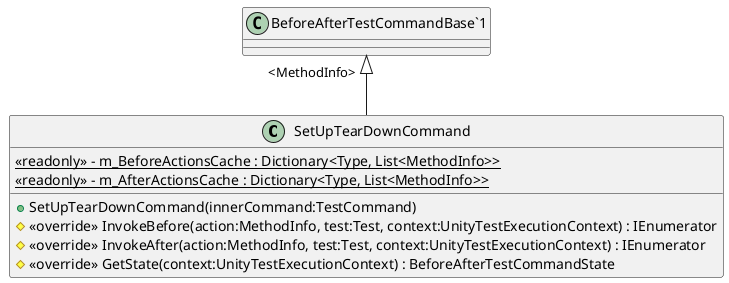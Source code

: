 @startuml
class SetUpTearDownCommand {
    {static} <<readonly>> - m_BeforeActionsCache : Dictionary<Type, List<MethodInfo>>
    {static} <<readonly>> - m_AfterActionsCache : Dictionary<Type, List<MethodInfo>>
    + SetUpTearDownCommand(innerCommand:TestCommand)
    # <<override>> InvokeBefore(action:MethodInfo, test:Test, context:UnityTestExecutionContext) : IEnumerator
    # <<override>> InvokeAfter(action:MethodInfo, test:Test, context:UnityTestExecutionContext) : IEnumerator
    # <<override>> GetState(context:UnityTestExecutionContext) : BeforeAfterTestCommandState
}
"BeforeAfterTestCommandBase`1" "<MethodInfo>" <|-- SetUpTearDownCommand
@enduml
